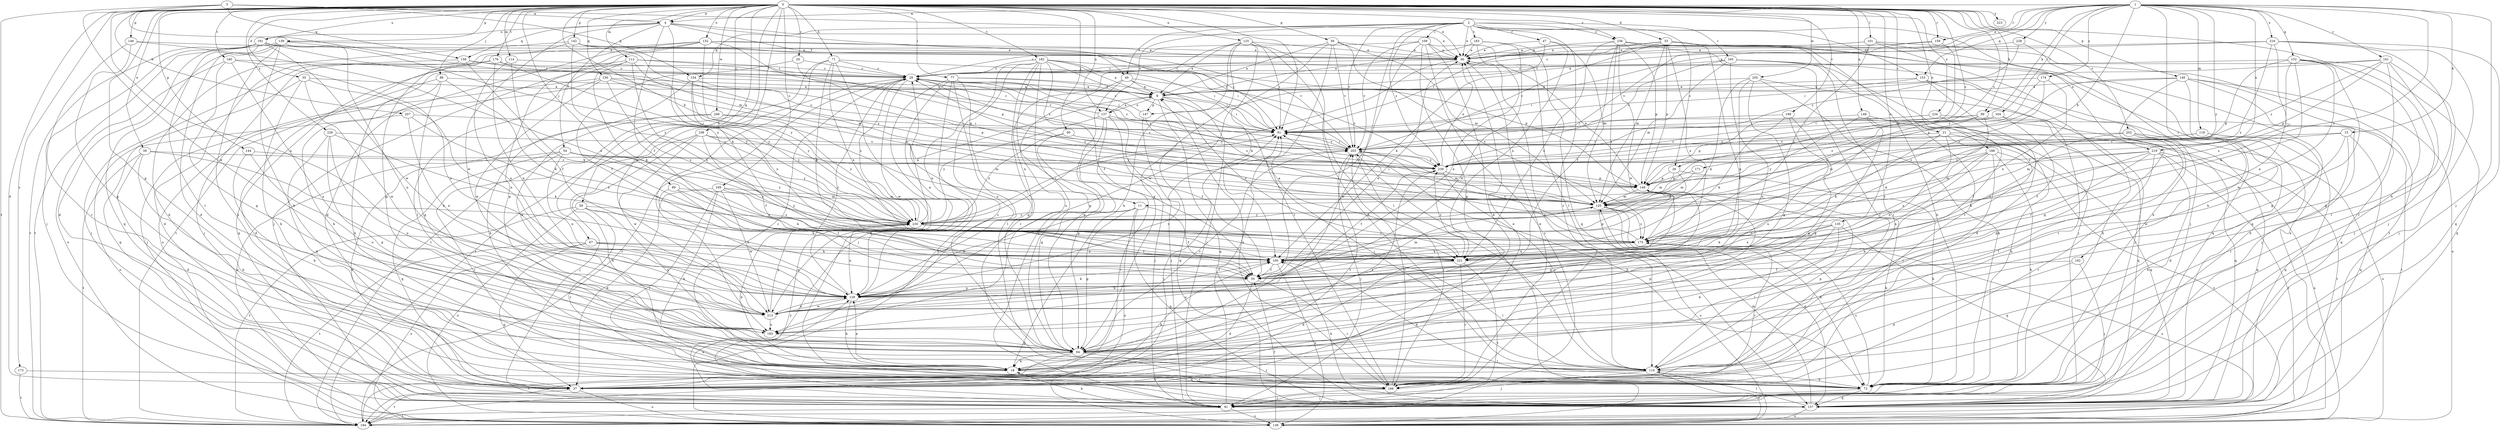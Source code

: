 strict digraph  {
0;
1;
2;
3;
4;
8;
11;
15;
18;
20;
21;
26;
28;
33;
35;
37;
39;
46;
47;
49;
54;
55;
56;
59;
64;
67;
71;
72;
77;
81;
86;
89;
90;
91;
99;
100;
101;
108;
109;
110;
112;
114;
118;
120;
125;
129;
132;
135;
137;
138;
139;
140;
142;
144;
146;
147;
148;
149;
150;
152;
153;
154;
156;
157;
159;
161;
162;
164;
165;
166;
169;
171;
173;
174;
175;
176;
180;
182;
183;
184;
188;
191;
193;
199;
202;
203;
205;
206;
207;
213;
216;
219;
221;
223;
226;
228;
230;
234;
236;
239;
0 -> 4  [label=a];
0 -> 11  [label=b];
0 -> 20  [label=c];
0 -> 21  [label=c];
0 -> 26  [label=c];
0 -> 33  [label=d];
0 -> 35  [label=d];
0 -> 37  [label=d];
0 -> 39  [label=e];
0 -> 56  [label=g];
0 -> 59  [label=g];
0 -> 64  [label=g];
0 -> 67  [label=h];
0 -> 71  [label=h];
0 -> 72  [label=h];
0 -> 77  [label=i];
0 -> 81  [label=i];
0 -> 86  [label=j];
0 -> 89  [label=j];
0 -> 90  [label=j];
0 -> 99  [label=k];
0 -> 101  [label=l];
0 -> 108  [label=l];
0 -> 112  [label=m];
0 -> 114  [label=m];
0 -> 125  [label=n];
0 -> 129  [label=n];
0 -> 132  [label=o];
0 -> 135  [label=o];
0 -> 137  [label=o];
0 -> 139  [label=p];
0 -> 140  [label=p];
0 -> 142  [label=p];
0 -> 144  [label=p];
0 -> 146  [label=p];
0 -> 149  [label=q];
0 -> 150  [label=q];
0 -> 159  [label=r];
0 -> 169  [label=s];
0 -> 171  [label=s];
0 -> 173  [label=s];
0 -> 176  [label=t];
0 -> 180  [label=t];
0 -> 182  [label=t];
0 -> 188  [label=u];
0 -> 191  [label=u];
0 -> 199  [label=v];
0 -> 202  [label=v];
0 -> 205  [label=w];
0 -> 206  [label=w];
0 -> 207  [label=w];
0 -> 213  [label=w];
0 -> 223  [label=y];
0 -> 226  [label=y];
0 -> 234  [label=z];
0 -> 236  [label=z];
1 -> 4  [label=a];
1 -> 11  [label=b];
1 -> 15  [label=b];
1 -> 46  [label=e];
1 -> 91  [label=j];
1 -> 99  [label=k];
1 -> 118  [label=m];
1 -> 147  [label=p];
1 -> 152  [label=q];
1 -> 153  [label=q];
1 -> 159  [label=r];
1 -> 161  [label=r];
1 -> 162  [label=r];
1 -> 164  [label=r];
1 -> 174  [label=s];
1 -> 175  [label=s];
1 -> 216  [label=x];
1 -> 219  [label=x];
1 -> 228  [label=y];
1 -> 230  [label=y];
2 -> 18  [label=b];
2 -> 26  [label=c];
2 -> 46  [label=e];
2 -> 47  [label=f];
2 -> 49  [label=f];
2 -> 109  [label=l];
2 -> 137  [label=o];
2 -> 153  [label=q];
2 -> 154  [label=q];
2 -> 165  [label=r];
2 -> 166  [label=r];
2 -> 183  [label=t];
2 -> 203  [label=v];
2 -> 219  [label=x];
2 -> 236  [label=z];
2 -> 239  [label=z];
3 -> 4  [label=a];
3 -> 46  [label=e];
3 -> 120  [label=m];
3 -> 154  [label=q];
3 -> 156  [label=q];
3 -> 184  [label=t];
3 -> 213  [label=w];
4 -> 46  [label=e];
4 -> 49  [label=f];
4 -> 54  [label=f];
4 -> 55  [label=f];
4 -> 100  [label=k];
4 -> 156  [label=q];
4 -> 191  [label=u];
4 -> 203  [label=v];
4 -> 213  [label=w];
8 -> 81  [label=i];
8 -> 137  [label=o];
8 -> 147  [label=p];
8 -> 157  [label=q];
8 -> 221  [label=x];
11 -> 55  [label=f];
11 -> 64  [label=g];
11 -> 129  [label=n];
11 -> 138  [label=o];
11 -> 157  [label=q];
11 -> 230  [label=y];
15 -> 110  [label=l];
15 -> 120  [label=m];
15 -> 157  [label=q];
15 -> 203  [label=v];
15 -> 213  [label=w];
18 -> 28  [label=c];
18 -> 129  [label=n];
18 -> 148  [label=p];
18 -> 166  [label=r];
18 -> 239  [label=z];
20 -> 28  [label=c];
20 -> 55  [label=f];
20 -> 148  [label=p];
21 -> 18  [label=b];
21 -> 100  [label=k];
21 -> 120  [label=m];
21 -> 129  [label=n];
21 -> 157  [label=q];
21 -> 184  [label=t];
21 -> 203  [label=v];
26 -> 72  [label=h];
26 -> 120  [label=m];
26 -> 148  [label=p];
26 -> 230  [label=y];
28 -> 8  [label=a];
28 -> 81  [label=i];
28 -> 184  [label=t];
28 -> 213  [label=w];
28 -> 239  [label=z];
33 -> 46  [label=e];
33 -> 81  [label=i];
33 -> 120  [label=m];
33 -> 129  [label=n];
33 -> 148  [label=p];
33 -> 157  [label=q];
33 -> 166  [label=r];
33 -> 203  [label=v];
33 -> 221  [label=x];
35 -> 8  [label=a];
35 -> 18  [label=b];
35 -> 129  [label=n];
35 -> 157  [label=q];
35 -> 213  [label=w];
37 -> 46  [label=e];
37 -> 100  [label=k];
37 -> 138  [label=o];
37 -> 184  [label=t];
37 -> 203  [label=v];
39 -> 37  [label=d];
39 -> 72  [label=h];
39 -> 100  [label=k];
39 -> 184  [label=t];
39 -> 239  [label=z];
46 -> 28  [label=c];
46 -> 230  [label=y];
47 -> 46  [label=e];
47 -> 100  [label=k];
47 -> 120  [label=m];
47 -> 221  [label=x];
49 -> 8  [label=a];
49 -> 64  [label=g];
49 -> 91  [label=j];
49 -> 193  [label=u];
49 -> 239  [label=z];
54 -> 37  [label=d];
54 -> 129  [label=n];
54 -> 157  [label=q];
54 -> 166  [label=r];
54 -> 175  [label=s];
54 -> 230  [label=y];
54 -> 239  [label=z];
55 -> 37  [label=d];
55 -> 120  [label=m];
55 -> 129  [label=n];
55 -> 166  [label=r];
56 -> 8  [label=a];
56 -> 46  [label=e];
56 -> 120  [label=m];
56 -> 166  [label=r];
56 -> 175  [label=s];
56 -> 203  [label=v];
56 -> 213  [label=w];
59 -> 100  [label=k];
59 -> 138  [label=o];
59 -> 166  [label=r];
59 -> 184  [label=t];
59 -> 193  [label=u];
59 -> 230  [label=y];
64 -> 18  [label=b];
64 -> 28  [label=c];
64 -> 110  [label=l];
64 -> 166  [label=r];
64 -> 184  [label=t];
64 -> 203  [label=v];
67 -> 100  [label=k];
67 -> 129  [label=n];
67 -> 138  [label=o];
67 -> 157  [label=q];
67 -> 184  [label=t];
67 -> 221  [label=x];
71 -> 28  [label=c];
71 -> 81  [label=i];
71 -> 100  [label=k];
71 -> 157  [label=q];
71 -> 184  [label=t];
71 -> 193  [label=u];
71 -> 221  [label=x];
72 -> 91  [label=j];
72 -> 100  [label=k];
72 -> 157  [label=q];
72 -> 175  [label=s];
77 -> 8  [label=a];
77 -> 64  [label=g];
77 -> 81  [label=i];
77 -> 91  [label=j];
77 -> 110  [label=l];
77 -> 129  [label=n];
77 -> 138  [label=o];
81 -> 203  [label=v];
86 -> 8  [label=a];
86 -> 37  [label=d];
86 -> 64  [label=g];
86 -> 72  [label=h];
86 -> 100  [label=k];
89 -> 55  [label=f];
89 -> 100  [label=k];
89 -> 120  [label=m];
89 -> 129  [label=n];
90 -> 64  [label=g];
90 -> 203  [label=v];
90 -> 230  [label=y];
91 -> 18  [label=b];
91 -> 81  [label=i];
91 -> 129  [label=n];
91 -> 138  [label=o];
91 -> 184  [label=t];
99 -> 81  [label=i];
99 -> 100  [label=k];
99 -> 120  [label=m];
99 -> 175  [label=s];
99 -> 184  [label=t];
99 -> 239  [label=z];
100 -> 55  [label=f];
100 -> 110  [label=l];
100 -> 138  [label=o];
100 -> 148  [label=p];
101 -> 28  [label=c];
101 -> 46  [label=e];
101 -> 72  [label=h];
101 -> 91  [label=j];
101 -> 175  [label=s];
101 -> 184  [label=t];
108 -> 55  [label=f];
108 -> 72  [label=h];
108 -> 91  [label=j];
108 -> 120  [label=m];
108 -> 203  [label=v];
108 -> 213  [label=w];
108 -> 230  [label=y];
109 -> 28  [label=c];
109 -> 37  [label=d];
109 -> 46  [label=e];
109 -> 55  [label=f];
109 -> 64  [label=g];
109 -> 110  [label=l];
109 -> 184  [label=t];
109 -> 203  [label=v];
110 -> 37  [label=d];
110 -> 46  [label=e];
110 -> 72  [label=h];
110 -> 81  [label=i];
110 -> 91  [label=j];
110 -> 138  [label=o];
110 -> 148  [label=p];
112 -> 28  [label=c];
112 -> 100  [label=k];
112 -> 110  [label=l];
112 -> 138  [label=o];
112 -> 221  [label=x];
112 -> 230  [label=y];
112 -> 239  [label=z];
114 -> 28  [label=c];
114 -> 55  [label=f];
114 -> 129  [label=n];
118 -> 37  [label=d];
118 -> 157  [label=q];
118 -> 203  [label=v];
118 -> 239  [label=z];
120 -> 28  [label=c];
120 -> 72  [label=h];
120 -> 81  [label=i];
120 -> 138  [label=o];
120 -> 157  [label=q];
120 -> 175  [label=s];
120 -> 230  [label=y];
125 -> 8  [label=a];
125 -> 18  [label=b];
125 -> 46  [label=e];
125 -> 64  [label=g];
125 -> 72  [label=h];
125 -> 81  [label=i];
125 -> 100  [label=k];
125 -> 110  [label=l];
125 -> 129  [label=n];
129 -> 18  [label=b];
129 -> 28  [label=c];
129 -> 46  [label=e];
129 -> 100  [label=k];
129 -> 203  [label=v];
129 -> 213  [label=w];
132 -> 37  [label=d];
132 -> 46  [label=e];
132 -> 64  [label=g];
132 -> 91  [label=j];
132 -> 148  [label=p];
132 -> 184  [label=t];
132 -> 203  [label=v];
132 -> 230  [label=y];
135 -> 18  [label=b];
135 -> 100  [label=k];
135 -> 110  [label=l];
135 -> 157  [label=q];
135 -> 175  [label=s];
135 -> 221  [label=x];
137 -> 8  [label=a];
137 -> 28  [label=c];
137 -> 55  [label=f];
137 -> 64  [label=g];
137 -> 81  [label=i];
137 -> 91  [label=j];
137 -> 184  [label=t];
137 -> 230  [label=y];
138 -> 55  [label=f];
138 -> 175  [label=s];
138 -> 203  [label=v];
139 -> 18  [label=b];
139 -> 37  [label=d];
139 -> 46  [label=e];
139 -> 72  [label=h];
139 -> 157  [label=q];
139 -> 184  [label=t];
139 -> 193  [label=u];
139 -> 230  [label=y];
140 -> 8  [label=a];
140 -> 64  [label=g];
140 -> 72  [label=h];
140 -> 91  [label=j];
140 -> 138  [label=o];
140 -> 148  [label=p];
140 -> 157  [label=q];
142 -> 37  [label=d];
142 -> 46  [label=e];
142 -> 64  [label=g];
142 -> 81  [label=i];
142 -> 120  [label=m];
142 -> 230  [label=y];
144 -> 18  [label=b];
144 -> 193  [label=u];
144 -> 239  [label=z];
146 -> 46  [label=e];
146 -> 64  [label=g];
146 -> 166  [label=r];
146 -> 221  [label=x];
147 -> 28  [label=c];
147 -> 91  [label=j];
147 -> 157  [label=q];
148 -> 28  [label=c];
148 -> 46  [label=e];
148 -> 64  [label=g];
148 -> 72  [label=h];
148 -> 120  [label=m];
149 -> 64  [label=g];
149 -> 72  [label=h];
149 -> 81  [label=i];
149 -> 157  [label=q];
149 -> 230  [label=y];
150 -> 8  [label=a];
150 -> 18  [label=b];
150 -> 91  [label=j];
150 -> 120  [label=m];
150 -> 175  [label=s];
150 -> 213  [label=w];
150 -> 239  [label=z];
152 -> 28  [label=c];
152 -> 64  [label=g];
152 -> 91  [label=j];
152 -> 100  [label=k];
152 -> 148  [label=p];
152 -> 157  [label=q];
152 -> 175  [label=s];
152 -> 213  [label=w];
153 -> 8  [label=a];
153 -> 37  [label=d];
153 -> 72  [label=h];
153 -> 81  [label=i];
153 -> 166  [label=r];
154 -> 8  [label=a];
154 -> 72  [label=h];
154 -> 148  [label=p];
154 -> 221  [label=x];
154 -> 230  [label=y];
156 -> 28  [label=c];
156 -> 37  [label=d];
156 -> 91  [label=j];
156 -> 100  [label=k];
156 -> 203  [label=v];
157 -> 100  [label=k];
157 -> 110  [label=l];
157 -> 120  [label=m];
157 -> 138  [label=o];
157 -> 230  [label=y];
159 -> 46  [label=e];
159 -> 120  [label=m];
159 -> 203  [label=v];
161 -> 28  [label=c];
161 -> 64  [label=g];
161 -> 81  [label=i];
161 -> 91  [label=j];
161 -> 110  [label=l];
161 -> 148  [label=p];
161 -> 239  [label=z];
162 -> 37  [label=d];
162 -> 55  [label=f];
162 -> 91  [label=j];
164 -> 55  [label=f];
164 -> 64  [label=g];
164 -> 81  [label=i];
164 -> 239  [label=z];
165 -> 28  [label=c];
165 -> 91  [label=j];
165 -> 110  [label=l];
165 -> 120  [label=m];
165 -> 157  [label=q];
165 -> 193  [label=u];
165 -> 203  [label=v];
166 -> 8  [label=a];
166 -> 46  [label=e];
166 -> 91  [label=j];
166 -> 203  [label=v];
169 -> 18  [label=b];
169 -> 37  [label=d];
169 -> 120  [label=m];
169 -> 166  [label=r];
169 -> 175  [label=s];
169 -> 213  [label=w];
169 -> 230  [label=y];
171 -> 120  [label=m];
171 -> 148  [label=p];
173 -> 72  [label=h];
173 -> 184  [label=t];
174 -> 8  [label=a];
174 -> 175  [label=s];
174 -> 221  [label=x];
174 -> 239  [label=z];
175 -> 100  [label=k];
175 -> 166  [label=r];
175 -> 203  [label=v];
175 -> 221  [label=x];
176 -> 28  [label=c];
176 -> 91  [label=j];
176 -> 129  [label=n];
176 -> 157  [label=q];
176 -> 230  [label=y];
180 -> 28  [label=c];
180 -> 64  [label=g];
180 -> 129  [label=n];
180 -> 138  [label=o];
180 -> 193  [label=u];
182 -> 8  [label=a];
182 -> 28  [label=c];
182 -> 55  [label=f];
182 -> 64  [label=g];
182 -> 81  [label=i];
182 -> 91  [label=j];
182 -> 129  [label=n];
182 -> 148  [label=p];
182 -> 166  [label=r];
182 -> 175  [label=s];
182 -> 193  [label=u];
183 -> 8  [label=a];
183 -> 46  [label=e];
183 -> 129  [label=n];
183 -> 157  [label=q];
183 -> 213  [label=w];
184 -> 28  [label=c];
184 -> 81  [label=i];
188 -> 72  [label=h];
188 -> 110  [label=l];
188 -> 129  [label=n];
188 -> 175  [label=s];
188 -> 184  [label=t];
188 -> 221  [label=x];
188 -> 239  [label=z];
191 -> 37  [label=d];
191 -> 46  [label=e];
191 -> 91  [label=j];
191 -> 110  [label=l];
191 -> 184  [label=t];
191 -> 213  [label=w];
191 -> 239  [label=z];
193 -> 64  [label=g];
199 -> 64  [label=g];
199 -> 81  [label=i];
199 -> 100  [label=k];
199 -> 193  [label=u];
202 -> 110  [label=l];
202 -> 138  [label=o];
202 -> 157  [label=q];
202 -> 203  [label=v];
202 -> 221  [label=x];
203 -> 28  [label=c];
203 -> 72  [label=h];
203 -> 81  [label=i];
203 -> 91  [label=j];
203 -> 120  [label=m];
203 -> 166  [label=r];
203 -> 239  [label=z];
205 -> 8  [label=a];
205 -> 55  [label=f];
205 -> 64  [label=g];
205 -> 72  [label=h];
205 -> 91  [label=j];
205 -> 100  [label=k];
206 -> 81  [label=i];
206 -> 138  [label=o];
206 -> 213  [label=w];
206 -> 230  [label=y];
207 -> 81  [label=i];
207 -> 129  [label=n];
207 -> 138  [label=o];
207 -> 221  [label=x];
213 -> 100  [label=k];
213 -> 129  [label=n];
213 -> 193  [label=u];
213 -> 230  [label=y];
216 -> 8  [label=a];
216 -> 46  [label=e];
216 -> 91  [label=j];
216 -> 129  [label=n];
216 -> 157  [label=q];
216 -> 166  [label=r];
216 -> 230  [label=y];
219 -> 55  [label=f];
219 -> 72  [label=h];
219 -> 100  [label=k];
219 -> 120  [label=m];
219 -> 138  [label=o];
219 -> 166  [label=r];
219 -> 184  [label=t];
219 -> 239  [label=z];
221 -> 8  [label=a];
221 -> 37  [label=d];
221 -> 166  [label=r];
221 -> 184  [label=t];
221 -> 193  [label=u];
221 -> 239  [label=z];
226 -> 18  [label=b];
226 -> 64  [label=g];
226 -> 100  [label=k];
226 -> 193  [label=u];
226 -> 203  [label=v];
228 -> 18  [label=b];
228 -> 46  [label=e];
228 -> 239  [label=z];
230 -> 8  [label=a];
230 -> 18  [label=b];
230 -> 28  [label=c];
230 -> 55  [label=f];
230 -> 81  [label=i];
230 -> 129  [label=n];
230 -> 175  [label=s];
234 -> 55  [label=f];
234 -> 81  [label=i];
234 -> 148  [label=p];
234 -> 157  [label=q];
236 -> 46  [label=e];
236 -> 55  [label=f];
236 -> 72  [label=h];
236 -> 138  [label=o];
236 -> 148  [label=p];
236 -> 166  [label=r];
236 -> 175  [label=s];
236 -> 213  [label=w];
236 -> 221  [label=x];
239 -> 46  [label=e];
239 -> 55  [label=f];
239 -> 110  [label=l];
239 -> 148  [label=p];
}
